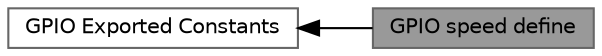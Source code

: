 digraph "GPIO speed define"
{
 // LATEX_PDF_SIZE
  bgcolor="transparent";
  edge [fontname=Helvetica,fontsize=10,labelfontname=Helvetica,labelfontsize=10];
  node [fontname=Helvetica,fontsize=10,shape=box,height=0.2,width=0.4];
  rankdir=LR;
  Node2 [id="Node000002",label="GPIO Exported Constants",height=0.2,width=0.4,color="grey40", fillcolor="white", style="filled",URL="$group__GPIO__Exported__Constants.html",tooltip=" "];
  Node1 [id="Node000001",label="GPIO speed define",height=0.2,width=0.4,color="gray40", fillcolor="grey60", style="filled", fontcolor="black",tooltip="GPIO Output Maximum frequency."];
  Node2->Node1 [shape=plaintext, dir="back", style="solid"];
}
